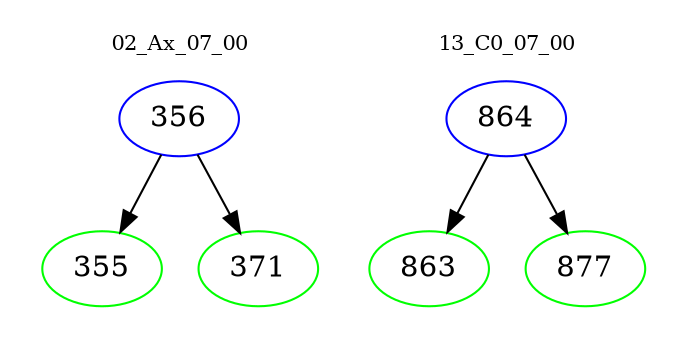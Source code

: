 digraph{
subgraph cluster_0 {
color = white
label = "02_Ax_07_00";
fontsize=10;
T0_356 [label="356", color="blue"]
T0_356 -> T0_355 [color="black"]
T0_355 [label="355", color="green"]
T0_356 -> T0_371 [color="black"]
T0_371 [label="371", color="green"]
}
subgraph cluster_1 {
color = white
label = "13_C0_07_00";
fontsize=10;
T1_864 [label="864", color="blue"]
T1_864 -> T1_863 [color="black"]
T1_863 [label="863", color="green"]
T1_864 -> T1_877 [color="black"]
T1_877 [label="877", color="green"]
}
}

